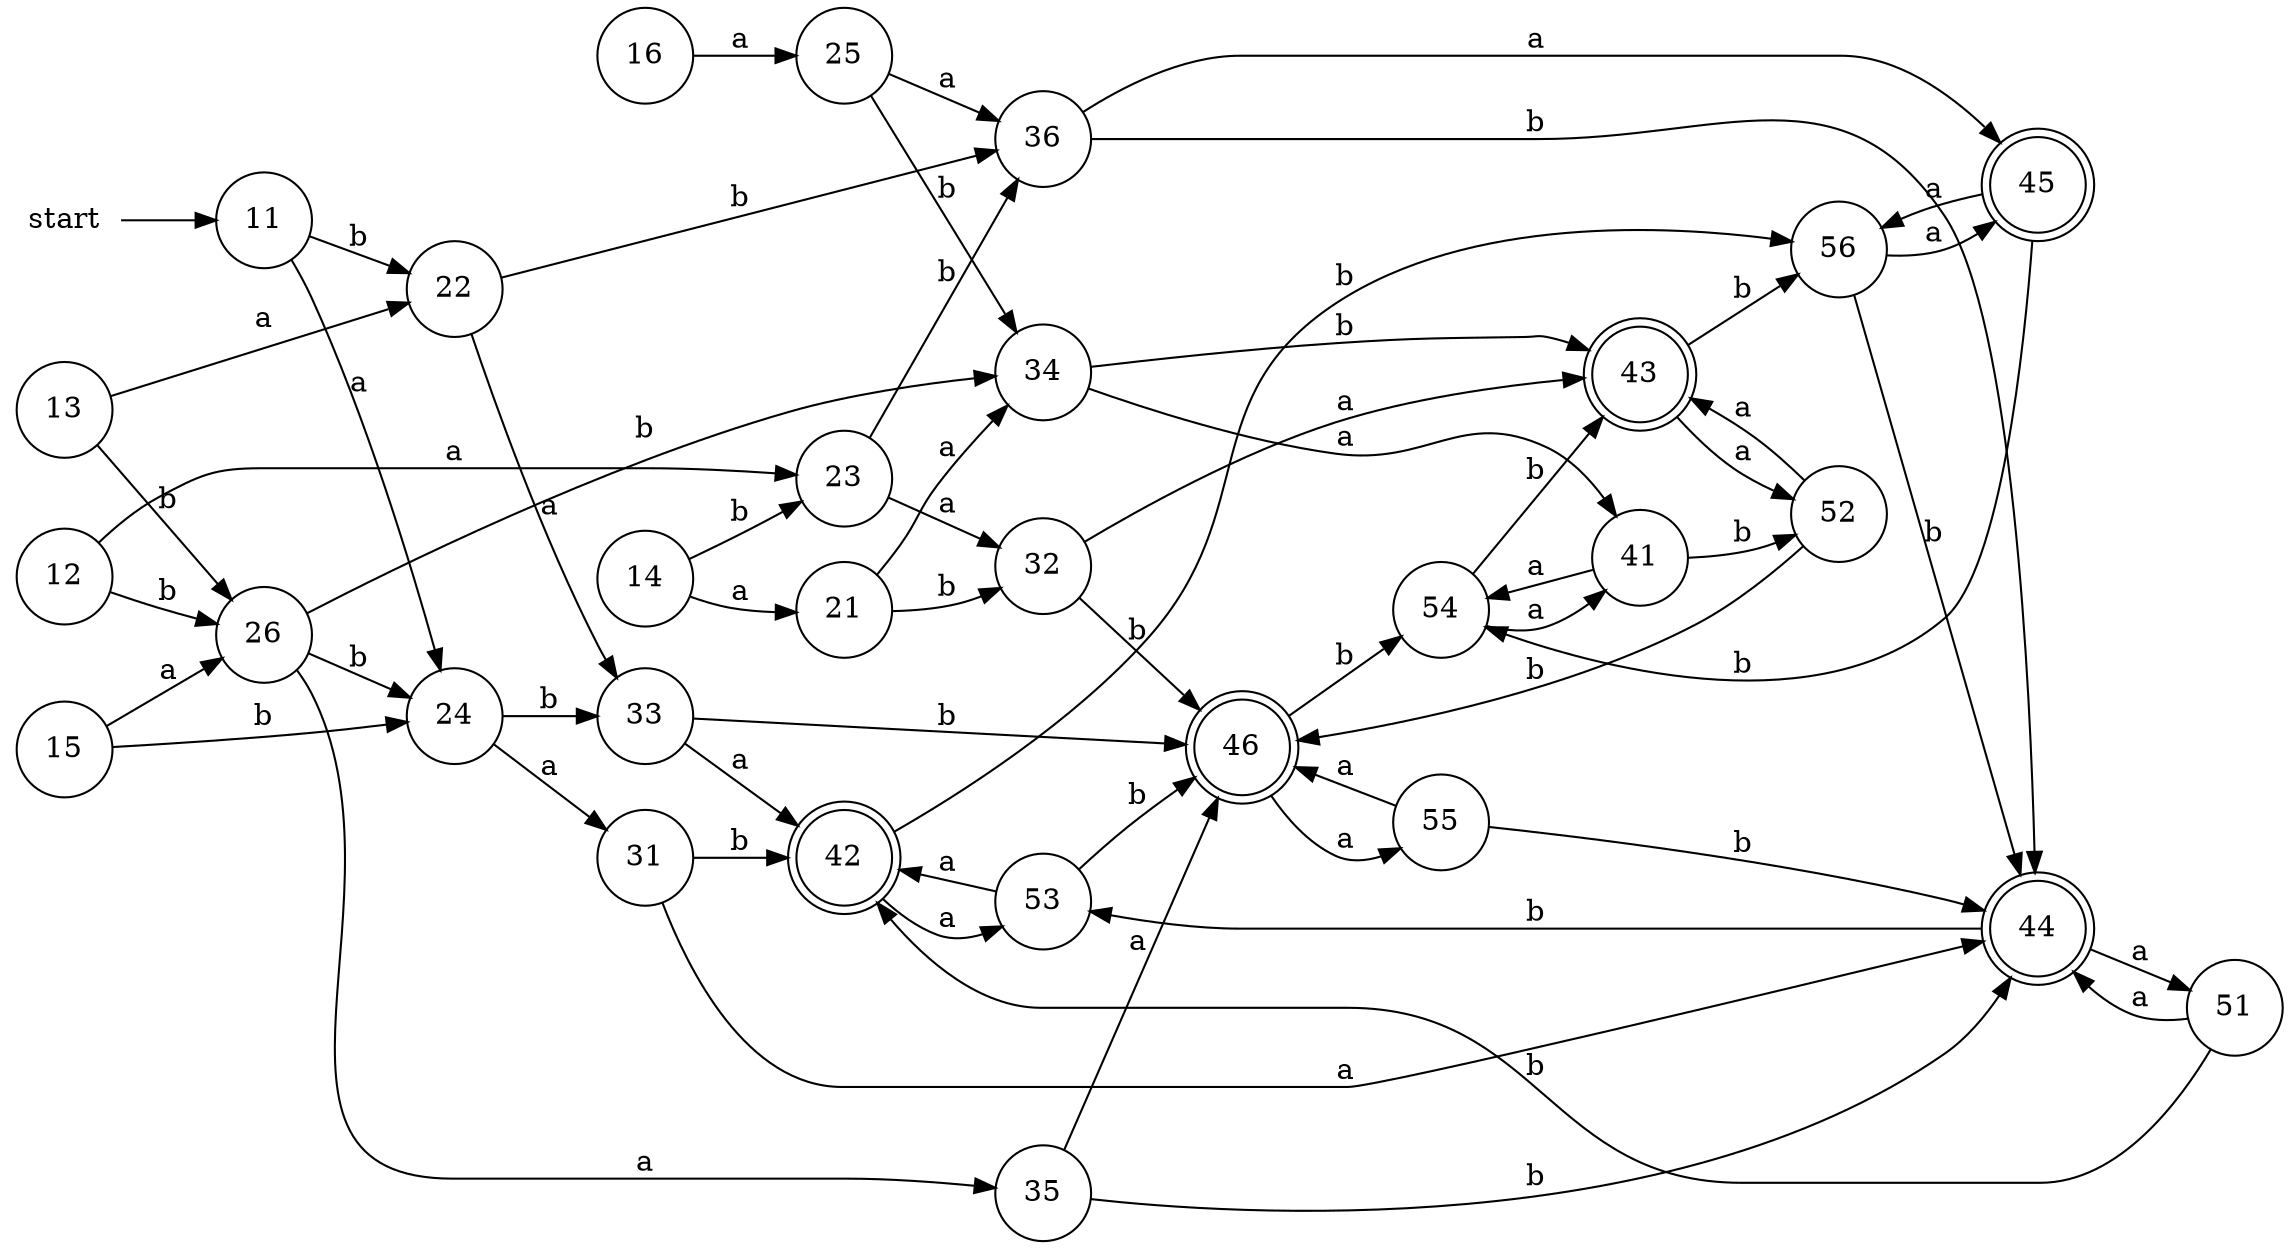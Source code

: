 digraph G {
    rankdir=LR;
start [shape = none]
  node [shape = doublecircle]; 42, 43, 44, 45, 46;
  
  node [shape = circle];
  start -> 11
  11 -> 24 [label = "a"]
  11 -> 22 [label = "b"]
  12 -> 23 [label = "a"]
  12 -> 26 [label = "b"]
  13 -> 22 [label = "a"]
  13 -> 26 [label = "b"]
  14 -> 21 [label = "a"]
  14 -> 23 [label = "b"]
  15 -> 26 [label = "a"]
  15 -> 24 [label = "b"]
  16 -> 25 [label = "a"]
  26 -> 24 [label = "b"]
  21 -> 34 [label = "a"]
  21 -> 32 [label = "b"]
  22 -> 33 [label = "a"]
  22 -> 36 [label = "b"]
  23 -> 32 [label = "a"]
  23 -> 36 [label = "b"]
  24 -> 31 [label = "a"]
  24 -> 33 [label = "b"]
  25 -> 36 [label = "a"]
  25 -> 34 [label = "b"]
  26 -> 35 [label = "a"]
  26 -> 34 [label = "b"]
  31 -> 44 [label = "a"]
  31 -> 42 [label = "b"]
  32 -> 43 [label = "a"]
  32 -> 46 [label = "b"]
  33 -> 42 [label = "a"]
  33 -> 46 [label = "b"]
  34 -> 41 [label = "a"]
  34 -> 43 [label = "b"]
  35 -> 46 [label = "a"]
  35 -> 44 [label = "b"]
  36 -> 45 [label = "a"]
  36 -> 44 [label = "b"]
  41 -> 54 [label = "a"]
  41 -> 52 [label = "b"]
  42 -> 53 [label = "a"]
  42 -> 56 [label = "b"]
  43 -> 52 [label = "a"]
  43 -> 56 [label = "b"]
  44 -> 51 [label = "a"]
  44 -> 53 [label = "b"]
  45 -> 56 [label = "a"]
  45 -> 54 [label = "b"]
  46 -> 55 [label = "a"]
  46 -> 54 [label = "b"]
  51 -> 44 [label = "a"]
  51 -> 42 [label = "b"]
  52 -> 43 [label = "a"]
  52 -> 46 [label = "b"]
  53 -> 42 [label = "a"]
  53 -> 46 [label = "b"]
  54 -> 41 [label = "a"]
  54 -> 43 [label = "b"]
  55 -> 46 [label = "a"]
  55 -> 44 [label = "b"]
  56 -> 45 [label = "a"]
  56 -> 44 [label = "b"]
  }